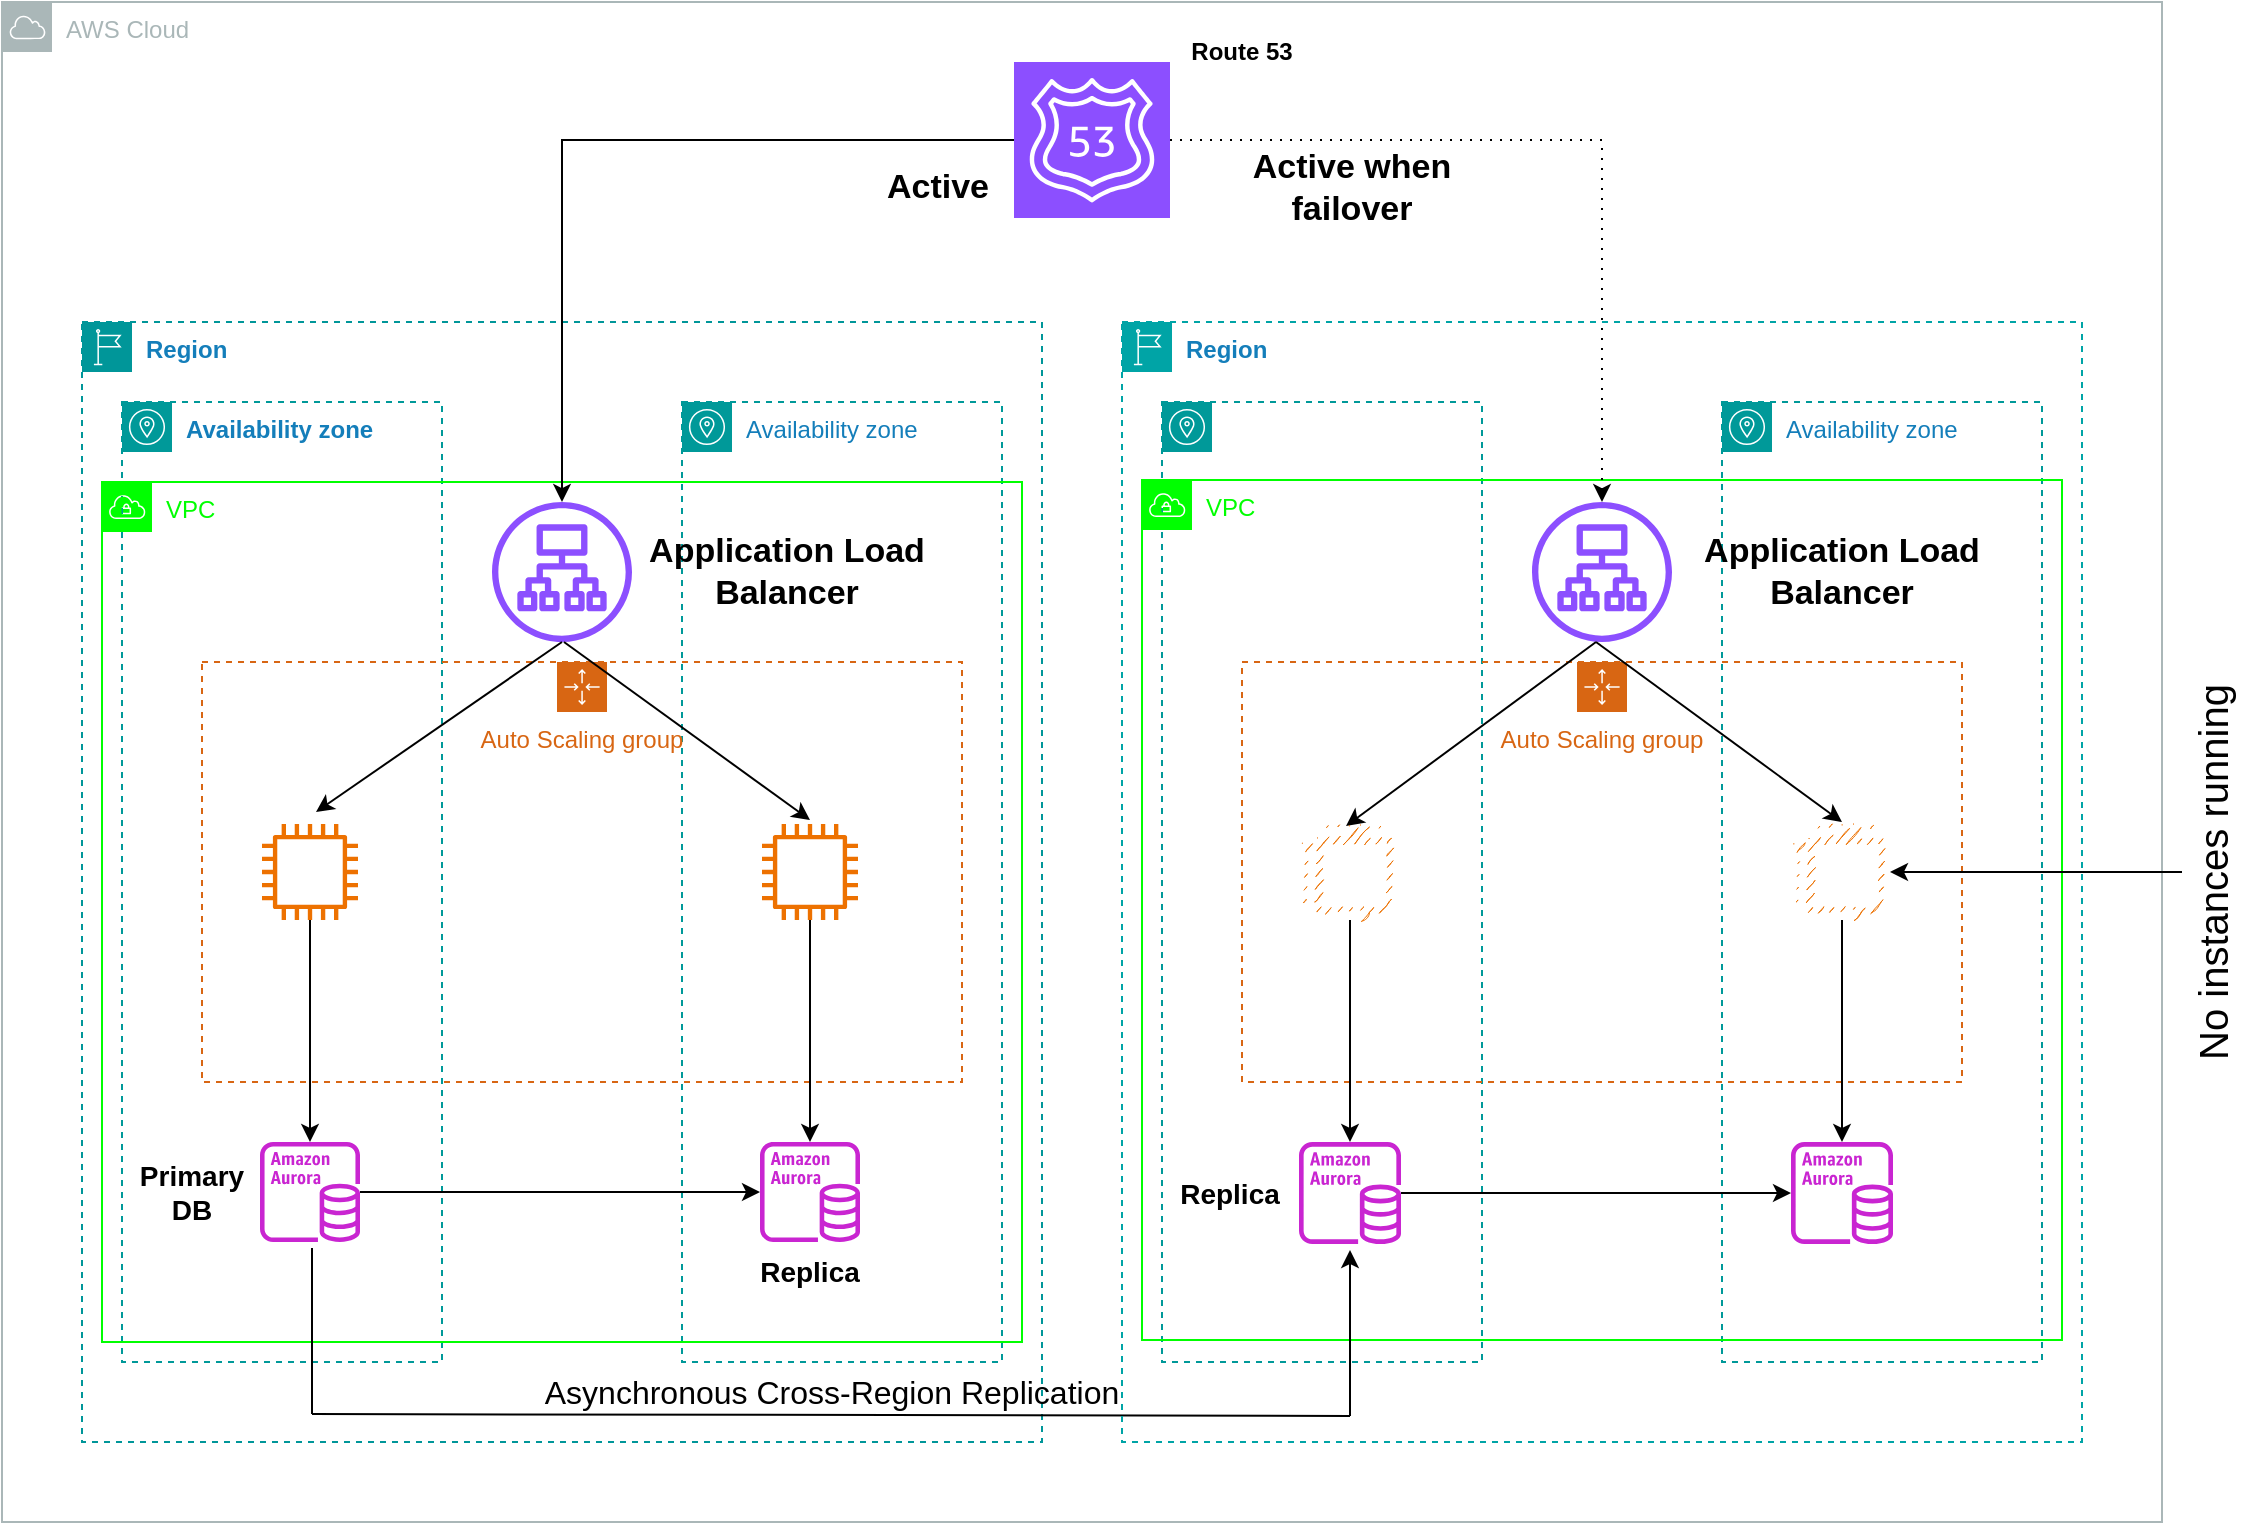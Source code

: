 <mxfile version="26.0.9">
  <diagram id="Ht1M8jgEwFfnCIfOTk4-" name="Page-1">
    <mxGraphModel dx="1883" dy="1074" grid="1" gridSize="10" guides="1" tooltips="1" connect="1" arrows="1" fold="1" page="1" pageScale="1" pageWidth="1169" pageHeight="827" math="0" shadow="0">
      <root>
        <mxCell id="0" />
        <mxCell id="1" parent="0" />
        <mxCell id="07m-iWGBFRW-YBWgaKFV-1" value="&lt;font color=&quot;#147eba&quot;&gt;&amp;nbsp; &amp;nbsp; &amp;nbsp; &amp;nbsp; &amp;nbsp; &amp;nbsp; &amp;nbsp; &amp;nbsp; &amp;nbsp; &amp;nbsp; &amp;nbsp;&lt;/font&gt;" style="sketch=0;outlineConnect=0;gradientColor=none;html=1;whiteSpace=wrap;fontSize=12;fontStyle=0;shape=mxgraph.aws4.group;grIcon=mxgraph.aws4.group_availability_zone;strokeColor=#009999;fillColor=none;verticalAlign=top;align=left;spacingLeft=30;fontColor=#545B64;dashed=1;" vertex="1" parent="1">
          <mxGeometry x="620" y="240" width="160" height="480" as="geometry" />
        </mxCell>
        <mxCell id="k2_EYJfmbDAaRRa0eIYZ-1" value="AWS Cloud" style="sketch=0;outlineConnect=0;gradientColor=none;html=1;whiteSpace=wrap;fontSize=12;fontStyle=0;shape=mxgraph.aws4.group;grIcon=mxgraph.aws4.group_aws_cloud;strokeColor=#AAB7B8;fillColor=none;verticalAlign=top;align=left;spacingLeft=30;fontColor=#AAB7B8;dashed=0;" parent="1" vertex="1">
          <mxGeometry x="40" y="40" width="1080" height="760" as="geometry" />
        </mxCell>
        <mxCell id="k2_EYJfmbDAaRRa0eIYZ-25" value="&lt;b&gt;Region&lt;/b&gt;" style="points=[[0,0],[0.25,0],[0.5,0],[0.75,0],[1,0],[1,0.25],[1,0.5],[1,0.75],[1,1],[0.75,1],[0.5,1],[0.25,1],[0,1],[0,0.75],[0,0.5],[0,0.25]];outlineConnect=0;gradientColor=none;html=1;whiteSpace=wrap;fontSize=12;fontStyle=0;container=1;pointerEvents=0;collapsible=0;recursiveResize=0;shape=mxgraph.aws4.group;grIcon=mxgraph.aws4.group_region;strokeColor=light-dark(#009699, #0f9c9e);fillColor=none;verticalAlign=top;align=left;spacingLeft=30;fontColor=#147EBA;dashed=1;" parent="1" vertex="1">
          <mxGeometry x="80" y="200" width="480" height="560" as="geometry" />
        </mxCell>
        <mxCell id="k2_EYJfmbDAaRRa0eIYZ-27" value="&lt;b&gt;&lt;font style=&quot;color: rgb(20, 126, 186);&quot;&gt;Availability zone&lt;/font&gt;&lt;/b&gt;" style="sketch=0;outlineConnect=0;gradientColor=none;html=1;whiteSpace=wrap;fontSize=12;fontStyle=0;shape=mxgraph.aws4.group;grIcon=mxgraph.aws4.group_availability_zone;strokeColor=#009999;fillColor=none;verticalAlign=top;align=left;spacingLeft=30;fontColor=#545B64;dashed=1;" parent="k2_EYJfmbDAaRRa0eIYZ-25" vertex="1">
          <mxGeometry x="20" y="40" width="160" height="480" as="geometry" />
        </mxCell>
        <mxCell id="k2_EYJfmbDAaRRa0eIYZ-30" value="&lt;font style=&quot;color: rgb(20, 126, 186);&quot;&gt;Availability zone&lt;/font&gt;" style="sketch=0;outlineConnect=0;gradientColor=none;html=1;whiteSpace=wrap;fontSize=12;fontStyle=0;shape=mxgraph.aws4.group;grIcon=mxgraph.aws4.group_availability_zone;strokeColor=#009999;fillColor=none;verticalAlign=top;align=left;spacingLeft=30;fontColor=#545B64;dashed=1;" parent="k2_EYJfmbDAaRRa0eIYZ-25" vertex="1">
          <mxGeometry x="300" y="40" width="160" height="480" as="geometry" />
        </mxCell>
        <mxCell id="k2_EYJfmbDAaRRa0eIYZ-31" value="&lt;font style=&quot;color: rgb(0, 255, 0);&quot;&gt;VPC&lt;/font&gt;" style="sketch=0;outlineConnect=0;gradientColor=none;html=1;whiteSpace=wrap;fontSize=12;fontStyle=0;shape=mxgraph.aws4.group;grIcon=mxgraph.aws4.group_vpc;strokeColor=#00FF00;fillColor=none;verticalAlign=top;align=left;spacingLeft=30;fontColor=#879196;dashed=0;" parent="k2_EYJfmbDAaRRa0eIYZ-25" vertex="1">
          <mxGeometry x="10" y="80" width="460" height="430" as="geometry" />
        </mxCell>
        <mxCell id="k2_EYJfmbDAaRRa0eIYZ-35" value="" style="sketch=0;outlineConnect=0;fontColor=#232F3E;gradientColor=none;fillColor=#8C4FFF;strokeColor=none;dashed=0;verticalLabelPosition=bottom;verticalAlign=top;align=center;html=1;fontSize=12;fontStyle=0;aspect=fixed;pointerEvents=1;shape=mxgraph.aws4.application_load_balancer;" parent="k2_EYJfmbDAaRRa0eIYZ-25" vertex="1">
          <mxGeometry x="205" y="90" width="70" height="70" as="geometry" />
        </mxCell>
        <mxCell id="k2_EYJfmbDAaRRa0eIYZ-37" value="Auto Scaling group" style="points=[[0,0],[0.25,0],[0.5,0],[0.75,0],[1,0],[1,0.25],[1,0.5],[1,0.75],[1,1],[0.75,1],[0.5,1],[0.25,1],[0,1],[0,0.75],[0,0.5],[0,0.25]];outlineConnect=0;gradientColor=none;html=1;whiteSpace=wrap;fontSize=12;fontStyle=0;container=1;pointerEvents=0;collapsible=0;recursiveResize=0;shape=mxgraph.aws4.groupCenter;grIcon=mxgraph.aws4.group_auto_scaling_group;grStroke=1;strokeColor=#D86613;fillColor=none;verticalAlign=top;align=center;fontColor=#D86613;dashed=1;spacingTop=25;direction=east;movableLabel=1;" parent="k2_EYJfmbDAaRRa0eIYZ-25" vertex="1">
          <mxGeometry x="60" y="170" width="380" height="210" as="geometry" />
        </mxCell>
        <mxCell id="07m-iWGBFRW-YBWgaKFV-19" value="" style="endArrow=none;html=1;rounded=0;startArrow=classic;startFill=1;" edge="1" parent="k2_EYJfmbDAaRRa0eIYZ-37">
          <mxGeometry width="50" height="50" relative="1" as="geometry">
            <mxPoint x="304" y="79" as="sourcePoint" />
            <mxPoint x="181" y="-10" as="targetPoint" />
          </mxGeometry>
        </mxCell>
        <mxCell id="k2_EYJfmbDAaRRa0eIYZ-40" value="" style="sketch=0;outlineConnect=0;fontColor=#232F3E;gradientColor=none;fillColor=#ED7100;strokeColor=none;dashed=0;verticalLabelPosition=bottom;verticalAlign=top;align=center;html=1;fontSize=12;fontStyle=0;aspect=fixed;pointerEvents=1;shape=mxgraph.aws4.instance2;" parent="k2_EYJfmbDAaRRa0eIYZ-37" vertex="1">
          <mxGeometry x="30" y="81" width="48" height="48" as="geometry" />
        </mxCell>
        <mxCell id="07m-iWGBFRW-YBWgaKFV-30" style="edgeStyle=orthogonalEdgeStyle;rounded=0;orthogonalLoop=1;jettySize=auto;html=1;" edge="1" parent="k2_EYJfmbDAaRRa0eIYZ-25" source="k2_EYJfmbDAaRRa0eIYZ-48" target="k2_EYJfmbDAaRRa0eIYZ-49">
          <mxGeometry relative="1" as="geometry" />
        </mxCell>
        <mxCell id="k2_EYJfmbDAaRRa0eIYZ-48" value="" style="sketch=0;outlineConnect=0;fontColor=#232F3E;gradientColor=none;fillColor=#C925D1;strokeColor=none;dashed=0;verticalLabelPosition=bottom;verticalAlign=top;align=center;html=1;fontSize=12;fontStyle=0;aspect=fixed;pointerEvents=1;shape=mxgraph.aws4.aurora_instance;" parent="k2_EYJfmbDAaRRa0eIYZ-25" vertex="1">
          <mxGeometry x="89" y="410" width="50" height="50" as="geometry" />
        </mxCell>
        <mxCell id="k2_EYJfmbDAaRRa0eIYZ-49" value="" style="sketch=0;outlineConnect=0;fontColor=#232F3E;gradientColor=none;fillColor=#C925D1;strokeColor=none;dashed=0;verticalLabelPosition=bottom;verticalAlign=top;align=center;html=1;fontSize=12;fontStyle=0;aspect=fixed;pointerEvents=1;shape=mxgraph.aws4.aurora_instance;" parent="k2_EYJfmbDAaRRa0eIYZ-25" vertex="1">
          <mxGeometry x="339" y="410" width="50" height="50" as="geometry" />
        </mxCell>
        <mxCell id="07m-iWGBFRW-YBWgaKFV-18" value="" style="endArrow=none;html=1;rounded=0;startArrow=classic;startFill=1;" edge="1" parent="k2_EYJfmbDAaRRa0eIYZ-25">
          <mxGeometry width="50" height="50" relative="1" as="geometry">
            <mxPoint x="117" y="245" as="sourcePoint" />
            <mxPoint x="240" y="160" as="targetPoint" />
          </mxGeometry>
        </mxCell>
        <mxCell id="07m-iWGBFRW-YBWgaKFV-27" value="&lt;b&gt;Application Load Balancer&lt;/b&gt;" style="text;html=1;align=center;verticalAlign=middle;whiteSpace=wrap;rounded=0;fontSize=17;" vertex="1" parent="k2_EYJfmbDAaRRa0eIYZ-25">
          <mxGeometry x="275" y="110" width="155" height="30" as="geometry" />
        </mxCell>
        <mxCell id="07m-iWGBFRW-YBWgaKFV-28" value="&lt;b&gt;Primary DB&lt;/b&gt;" style="text;html=1;align=center;verticalAlign=middle;whiteSpace=wrap;rounded=0;fontSize=14;" vertex="1" parent="k2_EYJfmbDAaRRa0eIYZ-25">
          <mxGeometry x="20" y="420" width="70" height="30" as="geometry" />
        </mxCell>
        <mxCell id="07m-iWGBFRW-YBWgaKFV-29" value="&lt;b&gt;Replica&lt;/b&gt;" style="text;html=1;align=center;verticalAlign=middle;whiteSpace=wrap;rounded=0;fontSize=14;" vertex="1" parent="k2_EYJfmbDAaRRa0eIYZ-25">
          <mxGeometry x="329" y="460" width="70" height="30" as="geometry" />
        </mxCell>
        <mxCell id="07m-iWGBFRW-YBWgaKFV-33" value="" style="endArrow=none;html=1;rounded=0;" edge="1" parent="k2_EYJfmbDAaRRa0eIYZ-25">
          <mxGeometry width="50" height="50" relative="1" as="geometry">
            <mxPoint x="115" y="546" as="sourcePoint" />
            <mxPoint x="115" y="463" as="targetPoint" />
          </mxGeometry>
        </mxCell>
        <mxCell id="07m-iWGBFRW-YBWgaKFV-35" value="" style="endArrow=none;html=1;rounded=0;" edge="1" parent="k2_EYJfmbDAaRRa0eIYZ-25">
          <mxGeometry width="50" height="50" relative="1" as="geometry">
            <mxPoint x="115" y="546" as="sourcePoint" />
            <mxPoint x="634" y="547" as="targetPoint" />
          </mxGeometry>
        </mxCell>
        <mxCell id="07m-iWGBFRW-YBWgaKFV-60" style="edgeStyle=orthogonalEdgeStyle;rounded=0;orthogonalLoop=1;jettySize=auto;html=1;" edge="1" parent="k2_EYJfmbDAaRRa0eIYZ-25" source="k2_EYJfmbDAaRRa0eIYZ-43" target="k2_EYJfmbDAaRRa0eIYZ-49">
          <mxGeometry relative="1" as="geometry" />
        </mxCell>
        <mxCell id="k2_EYJfmbDAaRRa0eIYZ-43" value="" style="sketch=0;outlineConnect=0;fontColor=#232F3E;gradientColor=none;fillColor=#ED7100;strokeColor=none;dashed=0;verticalLabelPosition=bottom;verticalAlign=top;align=center;html=1;fontSize=12;fontStyle=0;aspect=fixed;pointerEvents=1;shape=mxgraph.aws4.instance2;" parent="k2_EYJfmbDAaRRa0eIYZ-25" vertex="1">
          <mxGeometry x="340" y="251" width="48" height="48" as="geometry" />
        </mxCell>
        <mxCell id="07m-iWGBFRW-YBWgaKFV-59" style="edgeStyle=orthogonalEdgeStyle;rounded=0;orthogonalLoop=1;jettySize=auto;html=1;" edge="1" parent="k2_EYJfmbDAaRRa0eIYZ-25" source="k2_EYJfmbDAaRRa0eIYZ-40" target="k2_EYJfmbDAaRRa0eIYZ-48">
          <mxGeometry relative="1" as="geometry" />
        </mxCell>
        <mxCell id="k2_EYJfmbDAaRRa0eIYZ-26" value="&lt;b&gt;Region&lt;/b&gt;" style="points=[[0,0],[0.25,0],[0.5,0],[0.75,0],[1,0],[1,0.25],[1,0.5],[1,0.75],[1,1],[0.75,1],[0.5,1],[0.25,1],[0,1],[0,0.75],[0,0.5],[0,0.25]];outlineConnect=0;gradientColor=none;html=1;whiteSpace=wrap;fontSize=12;fontStyle=0;container=1;pointerEvents=0;collapsible=0;recursiveResize=0;shape=mxgraph.aws4.group;grIcon=mxgraph.aws4.group_region;strokeColor=#00A4A6;fillColor=none;verticalAlign=top;align=left;spacingLeft=30;fontColor=#147EBA;dashed=1;" parent="1" vertex="1">
          <mxGeometry x="600" y="200" width="480" height="560" as="geometry" />
        </mxCell>
        <mxCell id="07m-iWGBFRW-YBWgaKFV-2" value="&lt;font style=&quot;color: rgb(20, 126, 186);&quot;&gt;Availability zone&lt;/font&gt;" style="sketch=0;outlineConnect=0;gradientColor=none;html=1;whiteSpace=wrap;fontSize=12;fontStyle=0;shape=mxgraph.aws4.group;grIcon=mxgraph.aws4.group_availability_zone;strokeColor=#009999;fillColor=none;verticalAlign=top;align=left;spacingLeft=30;fontColor=#545B64;dashed=1;" vertex="1" parent="k2_EYJfmbDAaRRa0eIYZ-26">
          <mxGeometry x="300" y="40" width="160" height="480" as="geometry" />
        </mxCell>
        <mxCell id="07m-iWGBFRW-YBWgaKFV-3" value="&lt;font style=&quot;color: rgb(0, 255, 0);&quot;&gt;VPC&lt;/font&gt;" style="sketch=0;outlineConnect=0;gradientColor=none;html=1;whiteSpace=wrap;fontSize=12;fontStyle=0;shape=mxgraph.aws4.group;grIcon=mxgraph.aws4.group_vpc;strokeColor=#00FF00;fillColor=none;verticalAlign=top;align=left;spacingLeft=30;fontColor=#879196;dashed=0;" vertex="1" parent="k2_EYJfmbDAaRRa0eIYZ-26">
          <mxGeometry x="10" y="79" width="460" height="430" as="geometry" />
        </mxCell>
        <mxCell id="07m-iWGBFRW-YBWgaKFV-4" value="" style="sketch=0;outlineConnect=0;fontColor=#232F3E;gradientColor=none;fillColor=#8C4FFF;strokeColor=none;dashed=0;verticalLabelPosition=bottom;verticalAlign=top;align=center;html=1;fontSize=12;fontStyle=0;aspect=fixed;pointerEvents=1;shape=mxgraph.aws4.application_load_balancer;" vertex="1" parent="k2_EYJfmbDAaRRa0eIYZ-26">
          <mxGeometry x="205" y="90" width="70" height="70" as="geometry" />
        </mxCell>
        <mxCell id="07m-iWGBFRW-YBWgaKFV-7" value="Auto Scaling group" style="points=[[0,0],[0.25,0],[0.5,0],[0.75,0],[1,0],[1,0.25],[1,0.5],[1,0.75],[1,1],[0.75,1],[0.5,1],[0.25,1],[0,1],[0,0.75],[0,0.5],[0,0.25]];outlineConnect=0;gradientColor=none;html=1;whiteSpace=wrap;fontSize=12;fontStyle=0;container=1;pointerEvents=0;collapsible=0;recursiveResize=0;shape=mxgraph.aws4.groupCenter;grIcon=mxgraph.aws4.group_auto_scaling_group;grStroke=1;strokeColor=#D86613;fillColor=none;verticalAlign=top;align=center;fontColor=#D86613;dashed=1;spacingTop=25;direction=east;movableLabel=1;" vertex="1" parent="k2_EYJfmbDAaRRa0eIYZ-26">
          <mxGeometry x="60" y="170" width="360" height="210" as="geometry" />
        </mxCell>
        <mxCell id="07m-iWGBFRW-YBWgaKFV-50" value="" style="endArrow=none;html=1;rounded=0;startArrow=classic;startFill=1;" edge="1" parent="07m-iWGBFRW-YBWgaKFV-7">
          <mxGeometry width="50" height="50" relative="1" as="geometry">
            <mxPoint x="52" y="82" as="sourcePoint" />
            <mxPoint x="177" y="-10" as="targetPoint" />
          </mxGeometry>
        </mxCell>
        <mxCell id="07m-iWGBFRW-YBWgaKFV-51" value="" style="endArrow=none;html=1;rounded=0;startArrow=classic;startFill=1;" edge="1" parent="07m-iWGBFRW-YBWgaKFV-7">
          <mxGeometry width="50" height="50" relative="1" as="geometry">
            <mxPoint x="300" y="80" as="sourcePoint" />
            <mxPoint x="177" y="-10" as="targetPoint" />
          </mxGeometry>
        </mxCell>
        <mxCell id="07m-iWGBFRW-YBWgaKFV-55" value="&lt;b&gt;Application Load Balancer&lt;/b&gt;" style="text;html=1;align=center;verticalAlign=middle;whiteSpace=wrap;rounded=0;fontSize=17;" vertex="1" parent="k2_EYJfmbDAaRRa0eIYZ-26">
          <mxGeometry x="270" y="110" width="180" height="30" as="geometry" />
        </mxCell>
        <mxCell id="07m-iWGBFRW-YBWgaKFV-10" value="" style="outlineConnect=0;fontColor=#232F3E;gradientColor=none;fillColor=#ED7100;strokeColor=none;dashed=0;verticalLabelPosition=bottom;verticalAlign=top;align=center;html=1;fontSize=12;fontStyle=0;aspect=fixed;pointerEvents=1;shape=mxgraph.aws4.instance2;sketch=1;curveFitting=1;jiggle=2;shadow=0;" vertex="1" parent="k2_EYJfmbDAaRRa0eIYZ-26">
          <mxGeometry x="90" y="251" width="48" height="48" as="geometry" />
        </mxCell>
        <mxCell id="07m-iWGBFRW-YBWgaKFV-63" value="" style="sketch=0;outlineConnect=0;fontColor=#232F3E;gradientColor=none;fillColor=#C925D1;strokeColor=none;dashed=0;verticalLabelPosition=bottom;verticalAlign=top;align=center;html=1;fontSize=12;fontStyle=0;aspect=fixed;pointerEvents=1;shape=mxgraph.aws4.aurora_instance;" vertex="1" parent="k2_EYJfmbDAaRRa0eIYZ-26">
          <mxGeometry x="334.5" y="410" width="51" height="51" as="geometry" />
        </mxCell>
        <mxCell id="07m-iWGBFRW-YBWgaKFV-65" style="edgeStyle=orthogonalEdgeStyle;rounded=0;orthogonalLoop=1;jettySize=auto;html=1;" edge="1" parent="k2_EYJfmbDAaRRa0eIYZ-26" source="07m-iWGBFRW-YBWgaKFV-9" target="07m-iWGBFRW-YBWgaKFV-63">
          <mxGeometry relative="1" as="geometry" />
        </mxCell>
        <mxCell id="07m-iWGBFRW-YBWgaKFV-9" value="" style="outlineConnect=0;fontColor=#232F3E;gradientColor=none;fillColor=#ED7100;strokeColor=none;dashed=0;verticalLabelPosition=bottom;verticalAlign=top;align=center;html=1;fontSize=12;fontStyle=0;aspect=fixed;pointerEvents=1;shape=mxgraph.aws4.instance2;sketch=1;curveFitting=1;jiggle=2;shadow=0;" vertex="1" parent="k2_EYJfmbDAaRRa0eIYZ-26">
          <mxGeometry x="336" y="251" width="48" height="48" as="geometry" />
        </mxCell>
        <mxCell id="07m-iWGBFRW-YBWgaKFV-64" style="edgeStyle=orthogonalEdgeStyle;rounded=0;orthogonalLoop=1;jettySize=auto;html=1;" edge="1" parent="1" source="07m-iWGBFRW-YBWgaKFV-14" target="07m-iWGBFRW-YBWgaKFV-63">
          <mxGeometry relative="1" as="geometry" />
        </mxCell>
        <mxCell id="07m-iWGBFRW-YBWgaKFV-14" value="" style="sketch=0;outlineConnect=0;fontColor=#232F3E;gradientColor=none;fillColor=#C925D1;strokeColor=none;dashed=0;verticalLabelPosition=bottom;verticalAlign=top;align=center;html=1;fontSize=12;fontStyle=0;aspect=fixed;pointerEvents=1;shape=mxgraph.aws4.aurora_instance;" vertex="1" parent="1">
          <mxGeometry x="688.5" y="610" width="51" height="51" as="geometry" />
        </mxCell>
        <mxCell id="07m-iWGBFRW-YBWgaKFV-44" style="edgeStyle=orthogonalEdgeStyle;rounded=0;orthogonalLoop=1;jettySize=auto;html=1;" edge="1" parent="1" source="07m-iWGBFRW-YBWgaKFV-15" target="k2_EYJfmbDAaRRa0eIYZ-35">
          <mxGeometry relative="1" as="geometry">
            <Array as="points">
              <mxPoint x="320" y="109" />
            </Array>
          </mxGeometry>
        </mxCell>
        <mxCell id="07m-iWGBFRW-YBWgaKFV-45" style="edgeStyle=orthogonalEdgeStyle;rounded=0;orthogonalLoop=1;jettySize=auto;html=1;dashed=1;dashPattern=1 4;" edge="1" parent="1" source="07m-iWGBFRW-YBWgaKFV-15" target="07m-iWGBFRW-YBWgaKFV-4">
          <mxGeometry relative="1" as="geometry" />
        </mxCell>
        <mxCell id="07m-iWGBFRW-YBWgaKFV-15" value="" style="sketch=0;points=[[0,0,0],[0.25,0,0],[0.5,0,0],[0.75,0,0],[1,0,0],[0,1,0],[0.25,1,0],[0.5,1,0],[0.75,1,0],[1,1,0],[0,0.25,0],[0,0.5,0],[0,0.75,0],[1,0.25,0],[1,0.5,0],[1,0.75,0]];outlineConnect=0;fontColor=#232F3E;fillColor=#8C4FFF;strokeColor=#ffffff;dashed=0;verticalLabelPosition=bottom;verticalAlign=top;align=center;html=1;fontSize=12;fontStyle=0;aspect=fixed;shape=mxgraph.aws4.resourceIcon;resIcon=mxgraph.aws4.route_53;" vertex="1" parent="1">
          <mxGeometry x="546" y="70" width="78" height="78" as="geometry" />
        </mxCell>
        <mxCell id="07m-iWGBFRW-YBWgaKFV-34" value="" style="endArrow=classic;html=1;rounded=0;endFill=1;" edge="1" parent="1">
          <mxGeometry width="50" height="50" relative="1" as="geometry">
            <mxPoint x="714" y="747" as="sourcePoint" />
            <mxPoint x="714" y="664" as="targetPoint" />
          </mxGeometry>
        </mxCell>
        <mxCell id="07m-iWGBFRW-YBWgaKFV-36" value="Asynchronous Cross-Region Replication" style="text;html=1;align=center;verticalAlign=middle;whiteSpace=wrap;rounded=0;fontSize=16;" vertex="1" parent="1">
          <mxGeometry x="290" y="720" width="330" height="30" as="geometry" />
        </mxCell>
        <mxCell id="07m-iWGBFRW-YBWgaKFV-38" value="&lt;b&gt;Replica&lt;/b&gt;" style="text;html=1;align=center;verticalAlign=middle;whiteSpace=wrap;rounded=0;fontSize=14;" vertex="1" parent="1">
          <mxGeometry x="618.5" y="620.5" width="70" height="30" as="geometry" />
        </mxCell>
        <mxCell id="07m-iWGBFRW-YBWgaKFV-66" style="edgeStyle=orthogonalEdgeStyle;rounded=0;orthogonalLoop=1;jettySize=auto;html=1;" edge="1" parent="1" source="07m-iWGBFRW-YBWgaKFV-43" target="07m-iWGBFRW-YBWgaKFV-9">
          <mxGeometry relative="1" as="geometry" />
        </mxCell>
        <mxCell id="07m-iWGBFRW-YBWgaKFV-43" value="&lt;font style=&quot;font-size: 20px;&quot;&gt;No instances running&lt;/font&gt;" style="text;html=1;align=center;verticalAlign=middle;whiteSpace=wrap;rounded=0;labelPosition=center;verticalLabelPosition=middle;horizontal=0;" vertex="1" parent="1">
          <mxGeometry x="1130" y="335" width="30" height="280" as="geometry" />
        </mxCell>
        <mxCell id="07m-iWGBFRW-YBWgaKFV-46" value="&lt;b&gt;Active&lt;/b&gt;" style="text;html=1;align=center;verticalAlign=middle;whiteSpace=wrap;rounded=0;strokeWidth=2;fontSize=17;" vertex="1" parent="1">
          <mxGeometry x="470" y="118" width="76" height="30" as="geometry" />
        </mxCell>
        <mxCell id="07m-iWGBFRW-YBWgaKFV-48" value="&lt;b&gt;Active when failover&lt;/b&gt;" style="text;html=1;align=center;verticalAlign=middle;whiteSpace=wrap;rounded=0;fontSize=17;" vertex="1" parent="1">
          <mxGeometry x="640" y="118" width="150" height="30" as="geometry" />
        </mxCell>
        <mxCell id="07m-iWGBFRW-YBWgaKFV-49" value="&lt;b&gt;Route 53&lt;/b&gt;" style="text;html=1;align=center;verticalAlign=middle;whiteSpace=wrap;rounded=0;" vertex="1" parent="1">
          <mxGeometry x="630" y="50" width="60" height="30" as="geometry" />
        </mxCell>
        <mxCell id="07m-iWGBFRW-YBWgaKFV-62" style="edgeStyle=orthogonalEdgeStyle;rounded=0;orthogonalLoop=1;jettySize=auto;html=1;" edge="1" parent="1" source="07m-iWGBFRW-YBWgaKFV-10" target="07m-iWGBFRW-YBWgaKFV-14">
          <mxGeometry relative="1" as="geometry" />
        </mxCell>
      </root>
    </mxGraphModel>
  </diagram>
</mxfile>
